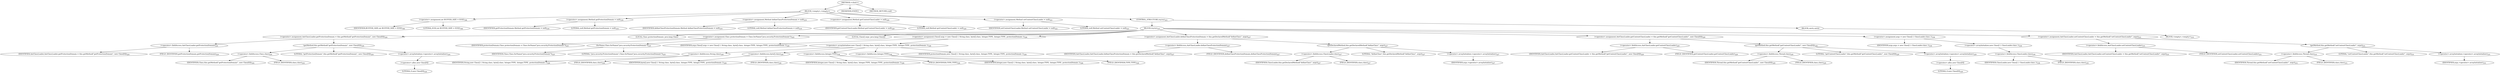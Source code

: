 digraph "&lt;clinit&gt;" {  
"2026" [label = <(METHOD,&lt;clinit&gt;)> ]
"2027" [label = <(BLOCK,&lt;empty&gt;,&lt;empty&gt;)> ]
"2028" [label = <(&lt;operator&gt;.assignment,int BUFFER_SIZE = 8192)<SUB>166</SUB>> ]
"2029" [label = <(IDENTIFIER,BUFFER_SIZE,int BUFFER_SIZE = 8192)<SUB>166</SUB>> ]
"2030" [label = <(LITERAL,8192,int BUFFER_SIZE = 8192)<SUB>166</SUB>> ]
"2031" [label = <(&lt;operator&gt;.assignment,Method getProtectionDomain = null)<SUB>218</SUB>> ]
"2032" [label = <(IDENTIFIER,getProtectionDomain,Method getProtectionDomain = null)<SUB>218</SUB>> ]
"2033" [label = <(LITERAL,null,Method getProtectionDomain = null)<SUB>218</SUB>> ]
"2034" [label = <(&lt;operator&gt;.assignment,Method defineClassProtectionDomain = null)<SUB>219</SUB>> ]
"2035" [label = <(IDENTIFIER,defineClassProtectionDomain,Method defineClassProtectionDomain = null)<SUB>219</SUB>> ]
"2036" [label = <(LITERAL,null,Method defineClassProtectionDomain = null)<SUB>219</SUB>> ]
"2037" [label = <(&lt;operator&gt;.assignment,Method getContextClassLoader = null)<SUB>220</SUB>> ]
"2038" [label = <(IDENTIFIER,getContextClassLoader,Method getContextClassLoader = null)<SUB>220</SUB>> ]
"2039" [label = <(LITERAL,null,Method getContextClassLoader = null)<SUB>220</SUB>> ]
"2040" [label = <(&lt;operator&gt;.assignment,Method setContextClassLoader = null)<SUB>221</SUB>> ]
"2041" [label = <(IDENTIFIER,setContextClassLoader,Method setContextClassLoader = null)<SUB>221</SUB>> ]
"2042" [label = <(LITERAL,null,Method setContextClassLoader = null)<SUB>221</SUB>> ]
"2043" [label = <(CONTROL_STRUCTURE,try,try)<SUB>223</SUB>> ]
"2044" [label = <(BLOCK,try,try)<SUB>223</SUB>> ]
"2045" [label = <(&lt;operator&gt;.assignment,AntClassLoader.getProtectionDomain = this.getMethod(&quot;getProtectionDomain&quot;, new Class[0]))<SUB>224</SUB>> ]
"2046" [label = <(&lt;operator&gt;.fieldAccess,AntClassLoader.getProtectionDomain)<SUB>224</SUB>> ]
"2047" [label = <(IDENTIFIER,AntClassLoader,AntClassLoader.getProtectionDomain = this.getMethod(&quot;getProtectionDomain&quot;, new Class[0]))<SUB>224</SUB>> ]
"2048" [label = <(FIELD_IDENTIFIER,getProtectionDomain,getProtectionDomain)<SUB>224</SUB>> ]
"2049" [label = <(getMethod,this.getMethod(&quot;getProtectionDomain&quot;, new Class[0]))<SUB>224</SUB>> ]
"2050" [label = <(&lt;operator&gt;.fieldAccess,Class.class)<SUB>224</SUB>> ]
"2051" [label = <(IDENTIFIER,Class,this.getMethod(&quot;getProtectionDomain&quot;, new Class[0]))<SUB>224</SUB>> ]
"2052" [label = <(FIELD_IDENTIFIER,class,class)<SUB>224</SUB>> ]
"2053" [label = <(LITERAL,&quot;getProtectionDomain&quot;,this.getMethod(&quot;getProtectionDomain&quot;, new Class[0]))<SUB>224</SUB>> ]
"2054" [label = <(&lt;operator&gt;.arrayInitializer,&lt;operator&gt;.arrayInitializer)<SUB>224</SUB>> ]
"2055" [label = <(&lt;operator&gt;.alloc,new Class[0])> ]
"2056" [label = <(LITERAL,0,new Class[0])<SUB>224</SUB>> ]
"2057" [label = <(LOCAL,Class protectionDomain: java.lang.Class)> ]
"2058" [label = <(&lt;operator&gt;.assignment,Class protectionDomain = Class.forName(&quot;java.security.ProtectionDomain&quot;))<SUB>225</SUB>> ]
"2059" [label = <(IDENTIFIER,protectionDomain,Class protectionDomain = Class.forName(&quot;java.security.ProtectionDomain&quot;))<SUB>225</SUB>> ]
"2060" [label = <(forName,Class.forName(&quot;java.security.ProtectionDomain&quot;))<SUB>225</SUB>> ]
"2061" [label = <(IDENTIFIER,Class,Class.forName(&quot;java.security.ProtectionDomain&quot;))<SUB>225</SUB>> ]
"2062" [label = <(LITERAL,&quot;java.security.ProtectionDomain&quot;,Class.forName(&quot;java.security.ProtectionDomain&quot;))<SUB>225</SUB>> ]
"2063" [label = <(LOCAL,Class[] args: java.lang.Class[])> ]
"2064" [label = <(&lt;operator&gt;.assignment,Class[] args = new Class[] { String.class, byte[].class, Integer.TYPE, Integer.TYPE, protectionDomain })<SUB>226</SUB>> ]
"2065" [label = <(IDENTIFIER,args,Class[] args = new Class[] { String.class, byte[].class, Integer.TYPE, Integer.TYPE, protectionDomain })<SUB>226</SUB>> ]
"2066" [label = <(&lt;operator&gt;.arrayInitializer,new Class[] { String.class, byte[].class, Integer.TYPE, Integer.TYPE, protectionDomain })<SUB>226</SUB>> ]
"2067" [label = <(&lt;operator&gt;.fieldAccess,String.class)<SUB>226</SUB>> ]
"2068" [label = <(IDENTIFIER,String,new Class[] { String.class, byte[].class, Integer.TYPE, Integer.TYPE, protectionDomain })<SUB>226</SUB>> ]
"2069" [label = <(FIELD_IDENTIFIER,class,class)<SUB>226</SUB>> ]
"2070" [label = <(&lt;operator&gt;.fieldAccess,byte[].class)<SUB>226</SUB>> ]
"2071" [label = <(IDENTIFIER,byte[],new Class[] { String.class, byte[].class, Integer.TYPE, Integer.TYPE, protectionDomain })<SUB>226</SUB>> ]
"2072" [label = <(FIELD_IDENTIFIER,class,class)<SUB>226</SUB>> ]
"2073" [label = <(&lt;operator&gt;.fieldAccess,Integer.TYPE)<SUB>226</SUB>> ]
"2074" [label = <(IDENTIFIER,Integer,new Class[] { String.class, byte[].class, Integer.TYPE, Integer.TYPE, protectionDomain })<SUB>226</SUB>> ]
"2075" [label = <(FIELD_IDENTIFIER,TYPE,TYPE)<SUB>226</SUB>> ]
"2076" [label = <(&lt;operator&gt;.fieldAccess,Integer.TYPE)<SUB>226</SUB>> ]
"2077" [label = <(IDENTIFIER,Integer,new Class[] { String.class, byte[].class, Integer.TYPE, Integer.TYPE, protectionDomain })<SUB>226</SUB>> ]
"2078" [label = <(FIELD_IDENTIFIER,TYPE,TYPE)<SUB>226</SUB>> ]
"2079" [label = <(IDENTIFIER,protectionDomain,new Class[] { String.class, byte[].class, Integer.TYPE, Integer.TYPE, protectionDomain })<SUB>226</SUB>> ]
"2080" [label = <(&lt;operator&gt;.assignment,AntClassLoader.defineClassProtectionDomain = this.getDeclaredMethod(&quot;defineClass&quot;, args))<SUB>227</SUB>> ]
"2081" [label = <(&lt;operator&gt;.fieldAccess,AntClassLoader.defineClassProtectionDomain)<SUB>227</SUB>> ]
"2082" [label = <(IDENTIFIER,AntClassLoader,AntClassLoader.defineClassProtectionDomain = this.getDeclaredMethod(&quot;defineClass&quot;, args))<SUB>227</SUB>> ]
"2083" [label = <(FIELD_IDENTIFIER,defineClassProtectionDomain,defineClassProtectionDomain)<SUB>227</SUB>> ]
"2084" [label = <(getDeclaredMethod,this.getDeclaredMethod(&quot;defineClass&quot;, args))<SUB>227</SUB>> ]
"2085" [label = <(&lt;operator&gt;.fieldAccess,ClassLoader.class)<SUB>227</SUB>> ]
"2086" [label = <(IDENTIFIER,ClassLoader,this.getDeclaredMethod(&quot;defineClass&quot;, args))<SUB>227</SUB>> ]
"2087" [label = <(FIELD_IDENTIFIER,class,class)<SUB>227</SUB>> ]
"2088" [label = <(LITERAL,&quot;defineClass&quot;,this.getDeclaredMethod(&quot;defineClass&quot;, args))<SUB>227</SUB>> ]
"2089" [label = <(&lt;operator&gt;.arrayInitializer,&lt;operator&gt;.arrayInitializer)<SUB>227</SUB>> ]
"2090" [label = <(IDENTIFIER,args,&lt;operator&gt;.arrayInitializer)<SUB>227</SUB>> ]
"2091" [label = <(&lt;operator&gt;.assignment,AntClassLoader.getContextClassLoader = this.getMethod(&quot;getContextClassLoader&quot;, new Class[0]))<SUB>229</SUB>> ]
"2092" [label = <(&lt;operator&gt;.fieldAccess,AntClassLoader.getContextClassLoader)<SUB>229</SUB>> ]
"2093" [label = <(IDENTIFIER,AntClassLoader,AntClassLoader.getContextClassLoader = this.getMethod(&quot;getContextClassLoader&quot;, new Class[0]))<SUB>229</SUB>> ]
"2094" [label = <(FIELD_IDENTIFIER,getContextClassLoader,getContextClassLoader)<SUB>229</SUB>> ]
"2095" [label = <(getMethod,this.getMethod(&quot;getContextClassLoader&quot;, new Class[0]))<SUB>229</SUB>> ]
"2096" [label = <(&lt;operator&gt;.fieldAccess,Thread.class)<SUB>229</SUB>> ]
"2097" [label = <(IDENTIFIER,Thread,this.getMethod(&quot;getContextClassLoader&quot;, new Class[0]))<SUB>229</SUB>> ]
"2098" [label = <(FIELD_IDENTIFIER,class,class)<SUB>229</SUB>> ]
"2099" [label = <(LITERAL,&quot;getContextClassLoader&quot;,this.getMethod(&quot;getContextClassLoader&quot;, new Class[0]))<SUB>229</SUB>> ]
"2100" [label = <(&lt;operator&gt;.arrayInitializer,&lt;operator&gt;.arrayInitializer)<SUB>229</SUB>> ]
"2101" [label = <(&lt;operator&gt;.alloc,new Class[0])> ]
"2102" [label = <(LITERAL,0,new Class[0])<SUB>229</SUB>> ]
"2103" [label = <(&lt;operator&gt;.assignment,args = new Class[] { ClassLoader.class })<SUB>230</SUB>> ]
"2104" [label = <(IDENTIFIER,args,args = new Class[] { ClassLoader.class })<SUB>230</SUB>> ]
"2105" [label = <(&lt;operator&gt;.arrayInitializer,new Class[] { ClassLoader.class })<SUB>230</SUB>> ]
"2106" [label = <(&lt;operator&gt;.fieldAccess,ClassLoader.class)<SUB>230</SUB>> ]
"2107" [label = <(IDENTIFIER,ClassLoader,new Class[] { ClassLoader.class })<SUB>230</SUB>> ]
"2108" [label = <(FIELD_IDENTIFIER,class,class)<SUB>230</SUB>> ]
"2109" [label = <(&lt;operator&gt;.assignment,AntClassLoader.setContextClassLoader = this.getMethod(&quot;setContextClassLoader&quot;, args))<SUB>231</SUB>> ]
"2110" [label = <(&lt;operator&gt;.fieldAccess,AntClassLoader.setContextClassLoader)<SUB>231</SUB>> ]
"2111" [label = <(IDENTIFIER,AntClassLoader,AntClassLoader.setContextClassLoader = this.getMethod(&quot;setContextClassLoader&quot;, args))<SUB>231</SUB>> ]
"2112" [label = <(FIELD_IDENTIFIER,setContextClassLoader,setContextClassLoader)<SUB>231</SUB>> ]
"2113" [label = <(getMethod,this.getMethod(&quot;setContextClassLoader&quot;, args))<SUB>231</SUB>> ]
"2114" [label = <(&lt;operator&gt;.fieldAccess,Thread.class)<SUB>231</SUB>> ]
"2115" [label = <(IDENTIFIER,Thread,this.getMethod(&quot;setContextClassLoader&quot;, args))<SUB>231</SUB>> ]
"2116" [label = <(FIELD_IDENTIFIER,class,class)<SUB>231</SUB>> ]
"2117" [label = <(LITERAL,&quot;setContextClassLoader&quot;,this.getMethod(&quot;setContextClassLoader&quot;, args))<SUB>231</SUB>> ]
"2118" [label = <(&lt;operator&gt;.arrayInitializer,&lt;operator&gt;.arrayInitializer)<SUB>231</SUB>> ]
"2119" [label = <(IDENTIFIER,args,&lt;operator&gt;.arrayInitializer)<SUB>231</SUB>> ]
"2120" [label = <(BLOCK,catch,catch)> ]
"2121" [label = <(BLOCK,&lt;empty&gt;,&lt;empty&gt;)<SUB>233</SUB>> ]
"2122" [label = <(MODIFIER,STATIC)> ]
"2123" [label = <(METHOD_RETURN,void)> ]
  "2026" -> "2027" 
  "2026" -> "2122" 
  "2026" -> "2123" 
  "2027" -> "2028" 
  "2027" -> "2031" 
  "2027" -> "2034" 
  "2027" -> "2037" 
  "2027" -> "2040" 
  "2027" -> "2043" 
  "2028" -> "2029" 
  "2028" -> "2030" 
  "2031" -> "2032" 
  "2031" -> "2033" 
  "2034" -> "2035" 
  "2034" -> "2036" 
  "2037" -> "2038" 
  "2037" -> "2039" 
  "2040" -> "2041" 
  "2040" -> "2042" 
  "2043" -> "2044" 
  "2043" -> "2120" 
  "2044" -> "2045" 
  "2044" -> "2057" 
  "2044" -> "2058" 
  "2044" -> "2063" 
  "2044" -> "2064" 
  "2044" -> "2080" 
  "2044" -> "2091" 
  "2044" -> "2103" 
  "2044" -> "2109" 
  "2045" -> "2046" 
  "2045" -> "2049" 
  "2046" -> "2047" 
  "2046" -> "2048" 
  "2049" -> "2050" 
  "2049" -> "2053" 
  "2049" -> "2054" 
  "2050" -> "2051" 
  "2050" -> "2052" 
  "2054" -> "2055" 
  "2055" -> "2056" 
  "2058" -> "2059" 
  "2058" -> "2060" 
  "2060" -> "2061" 
  "2060" -> "2062" 
  "2064" -> "2065" 
  "2064" -> "2066" 
  "2066" -> "2067" 
  "2066" -> "2070" 
  "2066" -> "2073" 
  "2066" -> "2076" 
  "2066" -> "2079" 
  "2067" -> "2068" 
  "2067" -> "2069" 
  "2070" -> "2071" 
  "2070" -> "2072" 
  "2073" -> "2074" 
  "2073" -> "2075" 
  "2076" -> "2077" 
  "2076" -> "2078" 
  "2080" -> "2081" 
  "2080" -> "2084" 
  "2081" -> "2082" 
  "2081" -> "2083" 
  "2084" -> "2085" 
  "2084" -> "2088" 
  "2084" -> "2089" 
  "2085" -> "2086" 
  "2085" -> "2087" 
  "2089" -> "2090" 
  "2091" -> "2092" 
  "2091" -> "2095" 
  "2092" -> "2093" 
  "2092" -> "2094" 
  "2095" -> "2096" 
  "2095" -> "2099" 
  "2095" -> "2100" 
  "2096" -> "2097" 
  "2096" -> "2098" 
  "2100" -> "2101" 
  "2101" -> "2102" 
  "2103" -> "2104" 
  "2103" -> "2105" 
  "2105" -> "2106" 
  "2106" -> "2107" 
  "2106" -> "2108" 
  "2109" -> "2110" 
  "2109" -> "2113" 
  "2110" -> "2111" 
  "2110" -> "2112" 
  "2113" -> "2114" 
  "2113" -> "2117" 
  "2113" -> "2118" 
  "2114" -> "2115" 
  "2114" -> "2116" 
  "2118" -> "2119" 
  "2120" -> "2121" 
}
